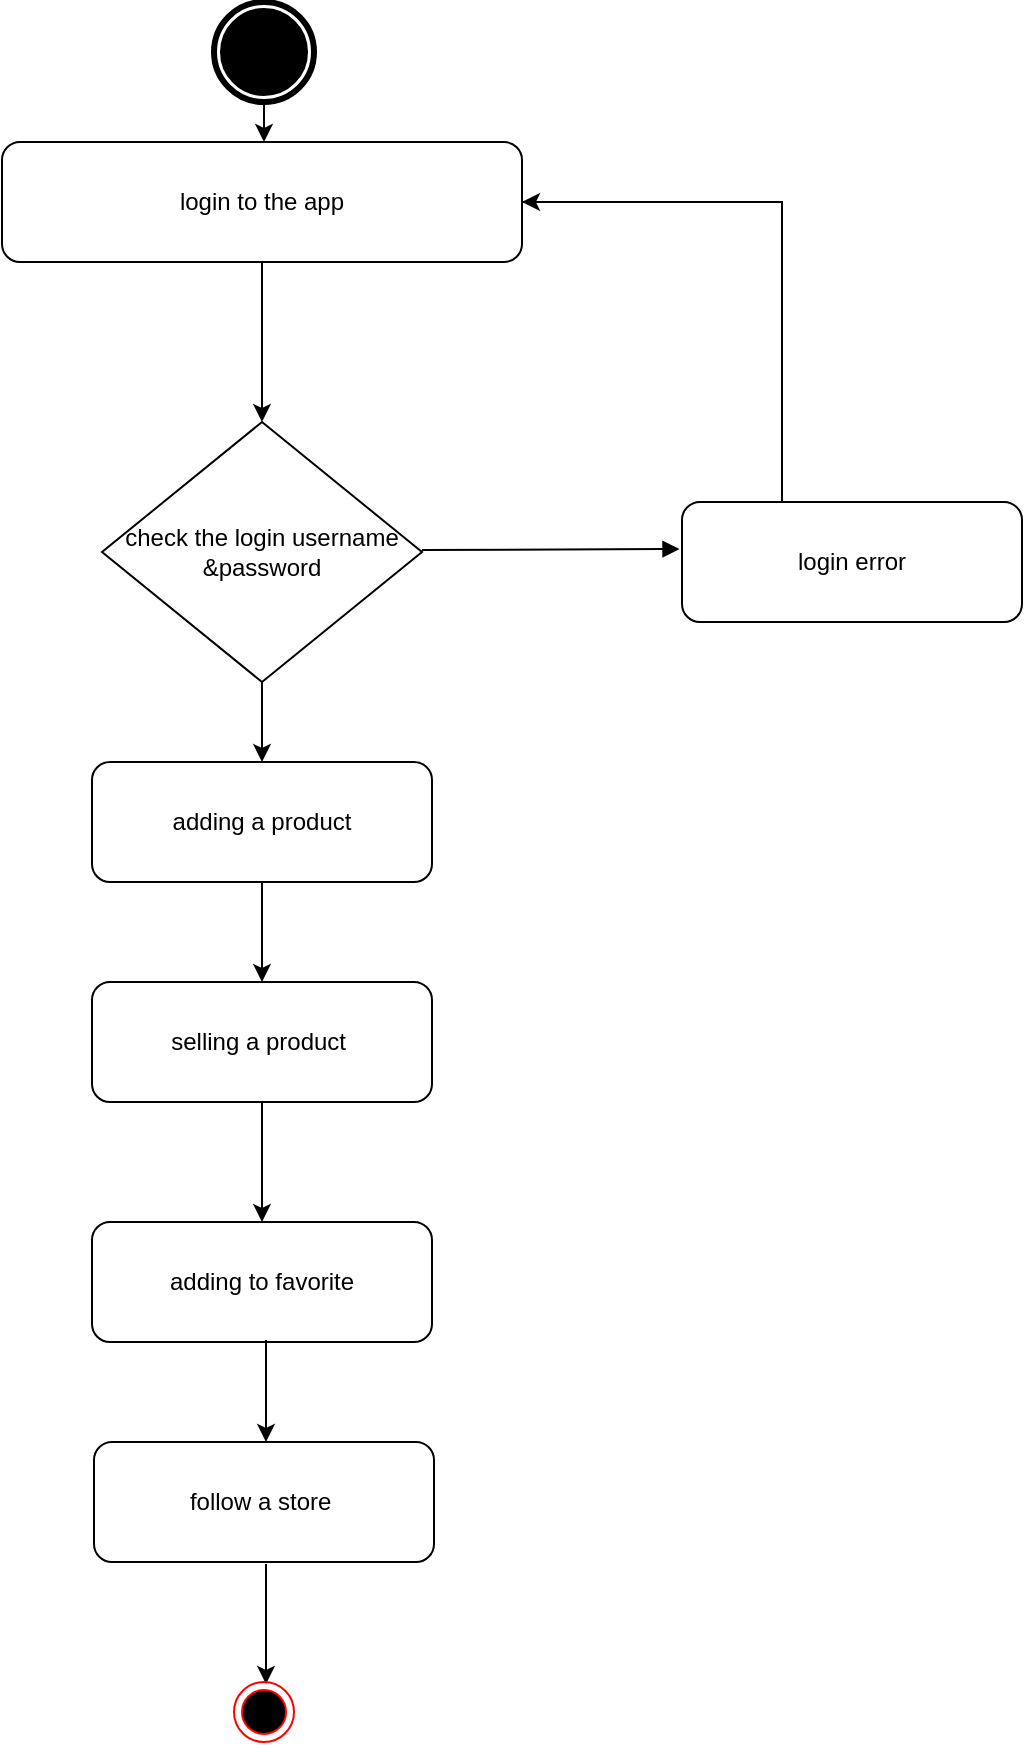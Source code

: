 <mxfile version="12.2.4" pages="1"><diagram id="ZAw7WW-sv-vO2v1nPHjD" name="Page-1"><mxGraphModel dx="793" dy="599" grid="1" gridSize="10" guides="1" tooltips="1" connect="1" arrows="1" fold="1" page="1" pageScale="1" pageWidth="827" pageHeight="1169" math="0" shadow="0"><root><mxCell id="0"/><mxCell id="1" parent="0"/><mxCell id="3" value="login to the app" style="rounded=1;whiteSpace=wrap;html=1;" parent="1" vertex="1"><mxGeometry x="250" y="80" width="260" height="60" as="geometry"/></mxCell><mxCell id="19" value="" style="edgeStyle=orthogonalEdgeStyle;rounded=0;orthogonalLoop=1;jettySize=auto;html=1;" parent="1" source="4" target="5" edge="1"><mxGeometry relative="1" as="geometry"/></mxCell><mxCell id="4" value="check the login username&lt;br&gt;&amp;amp;password" style="rhombus;whiteSpace=wrap;html=1;" parent="1" vertex="1"><mxGeometry x="300" y="220" width="160" height="130" as="geometry"/></mxCell><mxCell id="5" value="adding a product" style="rounded=1;whiteSpace=wrap;html=1;" parent="1" vertex="1"><mxGeometry x="295" y="390" width="170" height="60" as="geometry"/></mxCell><mxCell id="27" value="" style="edgeStyle=orthogonalEdgeStyle;rounded=0;orthogonalLoop=1;jettySize=auto;html=1;" parent="1" source="6" target="7" edge="1"><mxGeometry relative="1" as="geometry"/></mxCell><mxCell id="6" value="selling a product&amp;nbsp;" style="rounded=1;whiteSpace=wrap;html=1;" parent="1" vertex="1"><mxGeometry x="295" y="500" width="170" height="60" as="geometry"/></mxCell><mxCell id="7" value="adding to favorite" style="rounded=1;whiteSpace=wrap;html=1;" parent="1" vertex="1"><mxGeometry x="295" y="620" width="170" height="60" as="geometry"/></mxCell><mxCell id="8" value="follow a store&amp;nbsp;" style="rounded=1;whiteSpace=wrap;html=1;" parent="1" vertex="1"><mxGeometry x="296" y="730" width="170" height="60" as="geometry"/></mxCell><mxCell id="10" value="login error" style="rounded=1;whiteSpace=wrap;html=1;" parent="1" vertex="1"><mxGeometry x="590" y="260" width="170" height="60" as="geometry"/></mxCell><mxCell id="13" value="" style="shape=partialRectangle;whiteSpace=wrap;html=1;bottom=0;right=0;fillColor=none;rotation=90;" parent="1" vertex="1"><mxGeometry x="500" y="120" width="150" height="130" as="geometry"/></mxCell><mxCell id="15" value="" style="endArrow=classic;html=1;entryX=0;entryY=1;entryDx=0;entryDy=0;exitX=0;exitY=0;exitDx=0;exitDy=0;" parent="1" source="13" target="13" edge="1"><mxGeometry width="50" height="50" relative="1" as="geometry"><mxPoint x="540" y="108.5" as="sourcePoint"/><mxPoint x="590" y="58.5" as="targetPoint"/></mxGeometry></mxCell><mxCell id="16" value="" style="endArrow=classic;html=1;entryX=0.5;entryY=0;entryDx=0;entryDy=0;exitX=0.5;exitY=1;exitDx=0;exitDy=0;" parent="1" source="3" target="4" edge="1"><mxGeometry width="50" height="50" relative="1" as="geometry"><mxPoint x="425" y="170" as="sourcePoint"/><mxPoint x="295" y="170" as="targetPoint"/></mxGeometry></mxCell><mxCell id="25" value="" style="edgeStyle=orthogonalEdgeStyle;rounded=0;orthogonalLoop=1;jettySize=auto;html=1;exitX=0.5;exitY=1;exitDx=0;exitDy=0;entryX=0.5;entryY=0;entryDx=0;entryDy=0;" parent="1" source="5" target="6" edge="1"><mxGeometry relative="1" as="geometry"><mxPoint x="400" y="520" as="sourcePoint"/><mxPoint x="500" y="460" as="targetPoint"/></mxGeometry></mxCell><mxCell id="28" value="" style="edgeStyle=orthogonalEdgeStyle;rounded=0;orthogonalLoop=1;jettySize=auto;html=1;" parent="1" edge="1"><mxGeometry relative="1" as="geometry"><mxPoint x="382" y="679" as="sourcePoint"/><mxPoint x="382" y="730" as="targetPoint"/></mxGeometry></mxCell><mxCell id="30" value="&lt;span style=&quot;color: rgba(0 , 0 , 0 , 0) ; font-family: monospace ; font-size: 0px&quot;&gt;%3CmxGraphModel%3E%3Croot%3E%3CmxCell%20id%3D%220%22%2F%3E%3CmxCell%20id%3D%221%22%20parent%3D%220%22%2F%3E%3CmxCell%20id%3D%222%22%20value%3D%22%22%20style%3D%22edgeStyle%3DorthogonalEdgeStyle%3Brounded%3D0%3BorthogonalLoop%3D1%3BjettySize%3Dauto%3Bhtml%3D1%3B%22%20edge%3D%221%22%20parent%3D%221%22%3E%3CmxGeometry%20relative%3D%221%22%20as%3D%22geometry%22%3E%3CmxPoint%20x%3D%22380%22%20y%3D%22560%22%20as%3D%22sourcePoint%22%2F%3E%3CmxPoint%20x%3D%22380%22%20y%3D%22620%22%20as%3D%22targetPoint%22%2F%3E%3C%2FmxGeometry%3E%3C%2FmxCell%3E%3C%2Froot%3E%3C%2FmxGraphModel%3E&lt;/span&gt;" style="text;html=1;resizable=0;points=[];autosize=1;align=left;verticalAlign=top;spacingTop=-4;" parent="1" vertex="1"><mxGeometry x="662" y="775" width="20" height="20" as="geometry"/></mxCell><mxCell id="31" value="" style="edgeStyle=orthogonalEdgeStyle;rounded=0;orthogonalLoop=1;jettySize=auto;html=1;" parent="1" edge="1"><mxGeometry relative="1" as="geometry"><mxPoint x="382" y="791" as="sourcePoint"/><mxPoint x="382" y="851" as="targetPoint"/></mxGeometry></mxCell><mxCell id="32" value="" style="shape=mxgraph.bpmn.shape;html=1;verticalLabelPosition=bottom;labelBackgroundColor=#ffffff;verticalAlign=top;align=center;perimeter=ellipsePerimeter;outlineConnect=0;outline=end;symbol=terminate;" parent="1" vertex="1"><mxGeometry x="356" y="10" width="50" height="50" as="geometry"/></mxCell><mxCell id="33" value="" style="endArrow=block;endFill=1;endSize=6;html=1;entryX=0.028;entryY=0.392;entryDx=0;entryDy=0;entryPerimeter=0;" parent="1" edge="1"><mxGeometry width="100" relative="1" as="geometry"><mxPoint x="460" y="284" as="sourcePoint"/><mxPoint x="588.76" y="283.52" as="targetPoint"/></mxGeometry></mxCell><mxCell id="34" value="" style="ellipse;html=1;shape=endState;fillColor=#000000;strokeColor=#ff0000;" vertex="1" parent="1"><mxGeometry x="366" y="850" width="30" height="30" as="geometry"/></mxCell><mxCell id="35" value="" style="endArrow=classic;html=1;exitX=0.5;exitY=1;exitDx=0;exitDy=0;" edge="1" parent="1"><mxGeometry width="50" height="50" relative="1" as="geometry"><mxPoint x="381" y="60" as="sourcePoint"/><mxPoint x="381" y="80" as="targetPoint"/></mxGeometry></mxCell></root></mxGraphModel></diagram></mxfile>